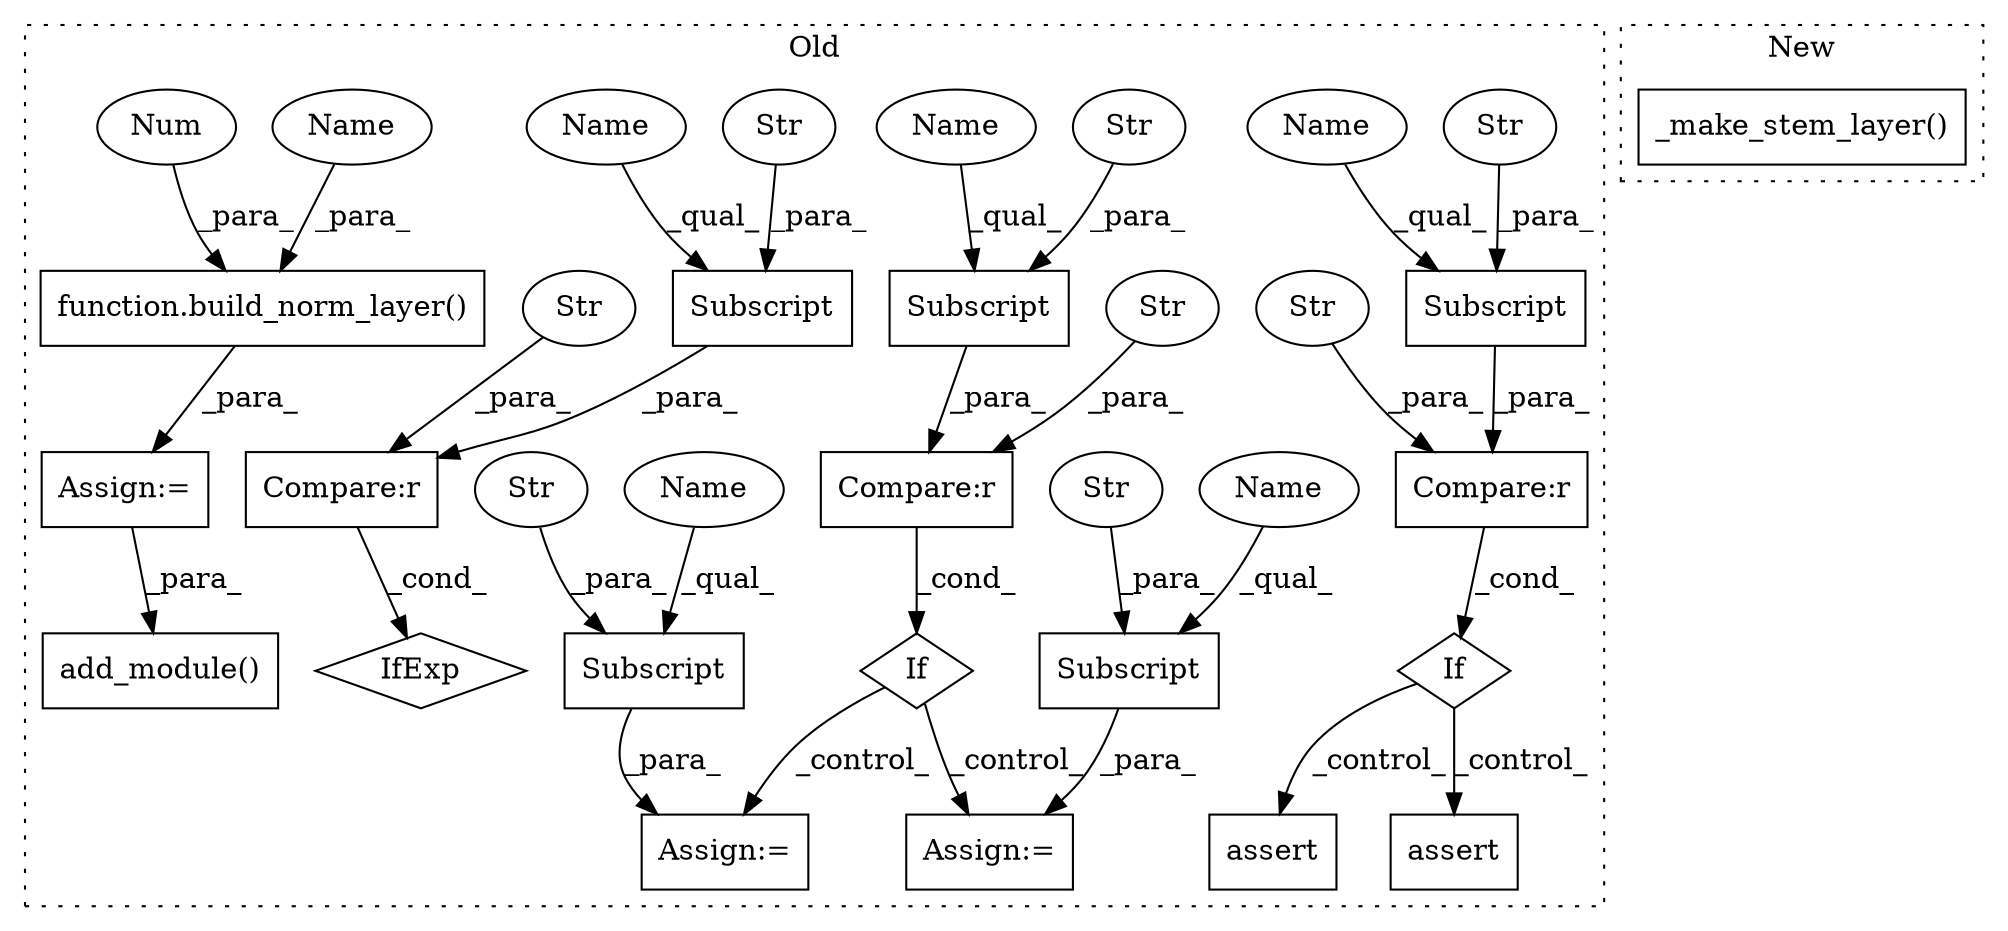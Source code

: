 digraph G {
subgraph cluster0 {
1 [label="assert" a="65" s="8339" l="7" shape="box"];
3 [label="If" a="96" s="8297,8325" l="3,14" shape="diamond"];
4 [label="Compare:r" a="40" s="8300" l="25" shape="box"];
5 [label="Subscript" a="63" s="8300,0" l="17,0" shape="box"];
6 [label="Subscript" a="63" s="8494,0" l="17,0" shape="box"];
7 [label="Str" a="66" s="8504" l="6" shape="ellipse"];
8 [label="Str" a="66" s="8321" l="4" shape="ellipse"];
9 [label="Subscript" a="63" s="8990,0" l="17,0" shape="box"];
10 [label="Str" a="66" s="8310" l="6" shape="ellipse"];
11 [label="Subscript" a="63" s="8548,0" l="20,0" shape="box"];
12 [label="Str" a="66" s="8558" l="9" shape="ellipse"];
13 [label="Subscript" a="63" s="8598,0" l="22,0" shape="box"];
14 [label="Compare:r" a="40" s="8494" l="25" shape="box"];
15 [label="If" a="96" s="8491,8519" l="3,14" shape="diamond"];
16 [label="Str" a="66" s="8608" l="11" shape="ellipse"];
17 [label="Str" a="66" s="8515" l="4" shape="ellipse"];
18 [label="Str" a="66" s="9000" l="6" shape="ellipse"];
19 [label="Compare:r" a="40" s="8990" l="25" shape="box"];
20 [label="Str" a="66" s="9011" l="4" shape="ellipse"];
21 [label="IfExp" a="51" s="8986,9015" l="4,6" shape="diamond"];
22 [label="assert" a="65" s="8398" l="7" shape="box"];
23 [label="function.build_norm_layer()" a="75" s="8919,8949" l="17,1" shape="box"];
24 [label="Num" a="76" s="8947" l="2" shape="ellipse"];
25 [label="Assign:=" a="68" s="8595" l="3" shape="box"];
26 [label="Assign:=" a="68" s="8545" l="3" shape="box"];
27 [label="Assign:=" a="68" s="8916" l="3" shape="box"];
28 [label="add_module()" a="75" s="9035,9081" l="16,1" shape="box"];
29 [label="Name" a="87" s="8548" l="9" shape="ellipse"];
30 [label="Name" a="87" s="8300" l="9" shape="ellipse"];
31 [label="Name" a="87" s="8936" l="9" shape="ellipse"];
32 [label="Name" a="87" s="8990" l="9" shape="ellipse"];
33 [label="Name" a="87" s="8598" l="9" shape="ellipse"];
34 [label="Name" a="87" s="8494" l="9" shape="ellipse"];
label = "Old";
style="dotted";
}
subgraph cluster1 {
2 [label="_make_stem_layer()" a="75" s="8854" l="23" shape="box"];
label = "New";
style="dotted";
}
3 -> 22 [label="_control_"];
3 -> 1 [label="_control_"];
4 -> 3 [label="_cond_"];
5 -> 4 [label="_para_"];
6 -> 14 [label="_para_"];
7 -> 6 [label="_para_"];
8 -> 4 [label="_para_"];
9 -> 19 [label="_para_"];
10 -> 5 [label="_para_"];
11 -> 26 [label="_para_"];
12 -> 11 [label="_para_"];
13 -> 25 [label="_para_"];
14 -> 15 [label="_cond_"];
15 -> 26 [label="_control_"];
15 -> 25 [label="_control_"];
16 -> 13 [label="_para_"];
17 -> 14 [label="_para_"];
18 -> 9 [label="_para_"];
19 -> 21 [label="_cond_"];
20 -> 19 [label="_para_"];
23 -> 27 [label="_para_"];
24 -> 23 [label="_para_"];
27 -> 28 [label="_para_"];
29 -> 11 [label="_qual_"];
30 -> 5 [label="_qual_"];
31 -> 23 [label="_para_"];
32 -> 9 [label="_qual_"];
33 -> 13 [label="_qual_"];
34 -> 6 [label="_qual_"];
}
